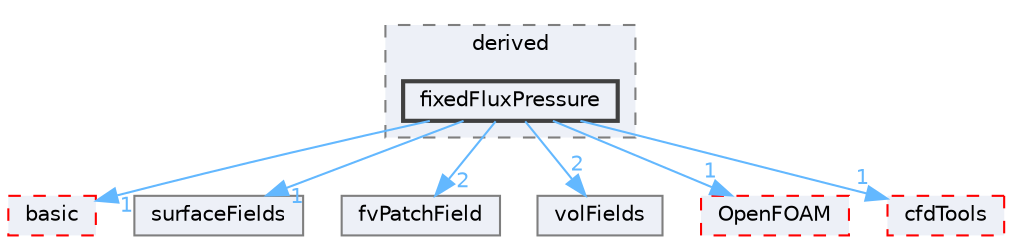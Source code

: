 digraph "src/finiteVolume/fields/fvPatchFields/derived/fixedFluxPressure"
{
 // LATEX_PDF_SIZE
  bgcolor="transparent";
  edge [fontname=Helvetica,fontsize=10,labelfontname=Helvetica,labelfontsize=10];
  node [fontname=Helvetica,fontsize=10,shape=box,height=0.2,width=0.4];
  compound=true
  subgraph clusterdir_ece9aa6b5af9a7776a75b0c1993b0910 {
    graph [ bgcolor="#edf0f7", pencolor="grey50", label="derived", fontname=Helvetica,fontsize=10 style="filled,dashed", URL="dir_ece9aa6b5af9a7776a75b0c1993b0910.html",tooltip=""]
  dir_9628683767e4198f95f0fd95a6534c92 [label="fixedFluxPressure", fillcolor="#edf0f7", color="grey25", style="filled,bold", URL="dir_9628683767e4198f95f0fd95a6534c92.html",tooltip=""];
  }
  dir_546b14c9025d30bb5b92fa069dbdd82c [label="basic", fillcolor="#edf0f7", color="red", style="filled,dashed", URL="dir_546b14c9025d30bb5b92fa069dbdd82c.html",tooltip=""];
  dir_606ba9250f9107f82f779cbd3e87c3a5 [label="surfaceFields", fillcolor="#edf0f7", color="grey50", style="filled", URL="dir_606ba9250f9107f82f779cbd3e87c3a5.html",tooltip=""];
  dir_6b9423849569a7ee618201e7cfce9eaa [label="fvPatchField", fillcolor="#edf0f7", color="grey50", style="filled", URL="dir_6b9423849569a7ee618201e7cfce9eaa.html",tooltip=""];
  dir_bd8bf7fa65467c460a50eacc456ce356 [label="volFields", fillcolor="#edf0f7", color="grey50", style="filled", URL="dir_bd8bf7fa65467c460a50eacc456ce356.html",tooltip=""];
  dir_c5473ff19b20e6ec4dfe5c310b3778a8 [label="OpenFOAM", fillcolor="#edf0f7", color="red", style="filled,dashed", URL="dir_c5473ff19b20e6ec4dfe5c310b3778a8.html",tooltip=""];
  dir_cc121c37a2300e902425728df0054672 [label="cfdTools", fillcolor="#edf0f7", color="red", style="filled,dashed", URL="dir_cc121c37a2300e902425728df0054672.html",tooltip=""];
  dir_9628683767e4198f95f0fd95a6534c92->dir_546b14c9025d30bb5b92fa069dbdd82c [headlabel="1", labeldistance=1.5 headhref="dir_001402_000207.html" href="dir_001402_000207.html" color="steelblue1" fontcolor="steelblue1"];
  dir_9628683767e4198f95f0fd95a6534c92->dir_606ba9250f9107f82f779cbd3e87c3a5 [headlabel="1", labeldistance=1.5 headhref="dir_001402_003832.html" href="dir_001402_003832.html" color="steelblue1" fontcolor="steelblue1"];
  dir_9628683767e4198f95f0fd95a6534c92->dir_6b9423849569a7ee618201e7cfce9eaa [headlabel="2", labeldistance=1.5 headhref="dir_001402_001564.html" href="dir_001402_001564.html" color="steelblue1" fontcolor="steelblue1"];
  dir_9628683767e4198f95f0fd95a6534c92->dir_bd8bf7fa65467c460a50eacc456ce356 [headlabel="2", labeldistance=1.5 headhref="dir_001402_004295.html" href="dir_001402_004295.html" color="steelblue1" fontcolor="steelblue1"];
  dir_9628683767e4198f95f0fd95a6534c92->dir_c5473ff19b20e6ec4dfe5c310b3778a8 [headlabel="1", labeldistance=1.5 headhref="dir_001402_002695.html" href="dir_001402_002695.html" color="steelblue1" fontcolor="steelblue1"];
  dir_9628683767e4198f95f0fd95a6534c92->dir_cc121c37a2300e902425728df0054672 [headlabel="1", labeldistance=1.5 headhref="dir_001402_000457.html" href="dir_001402_000457.html" color="steelblue1" fontcolor="steelblue1"];
}
